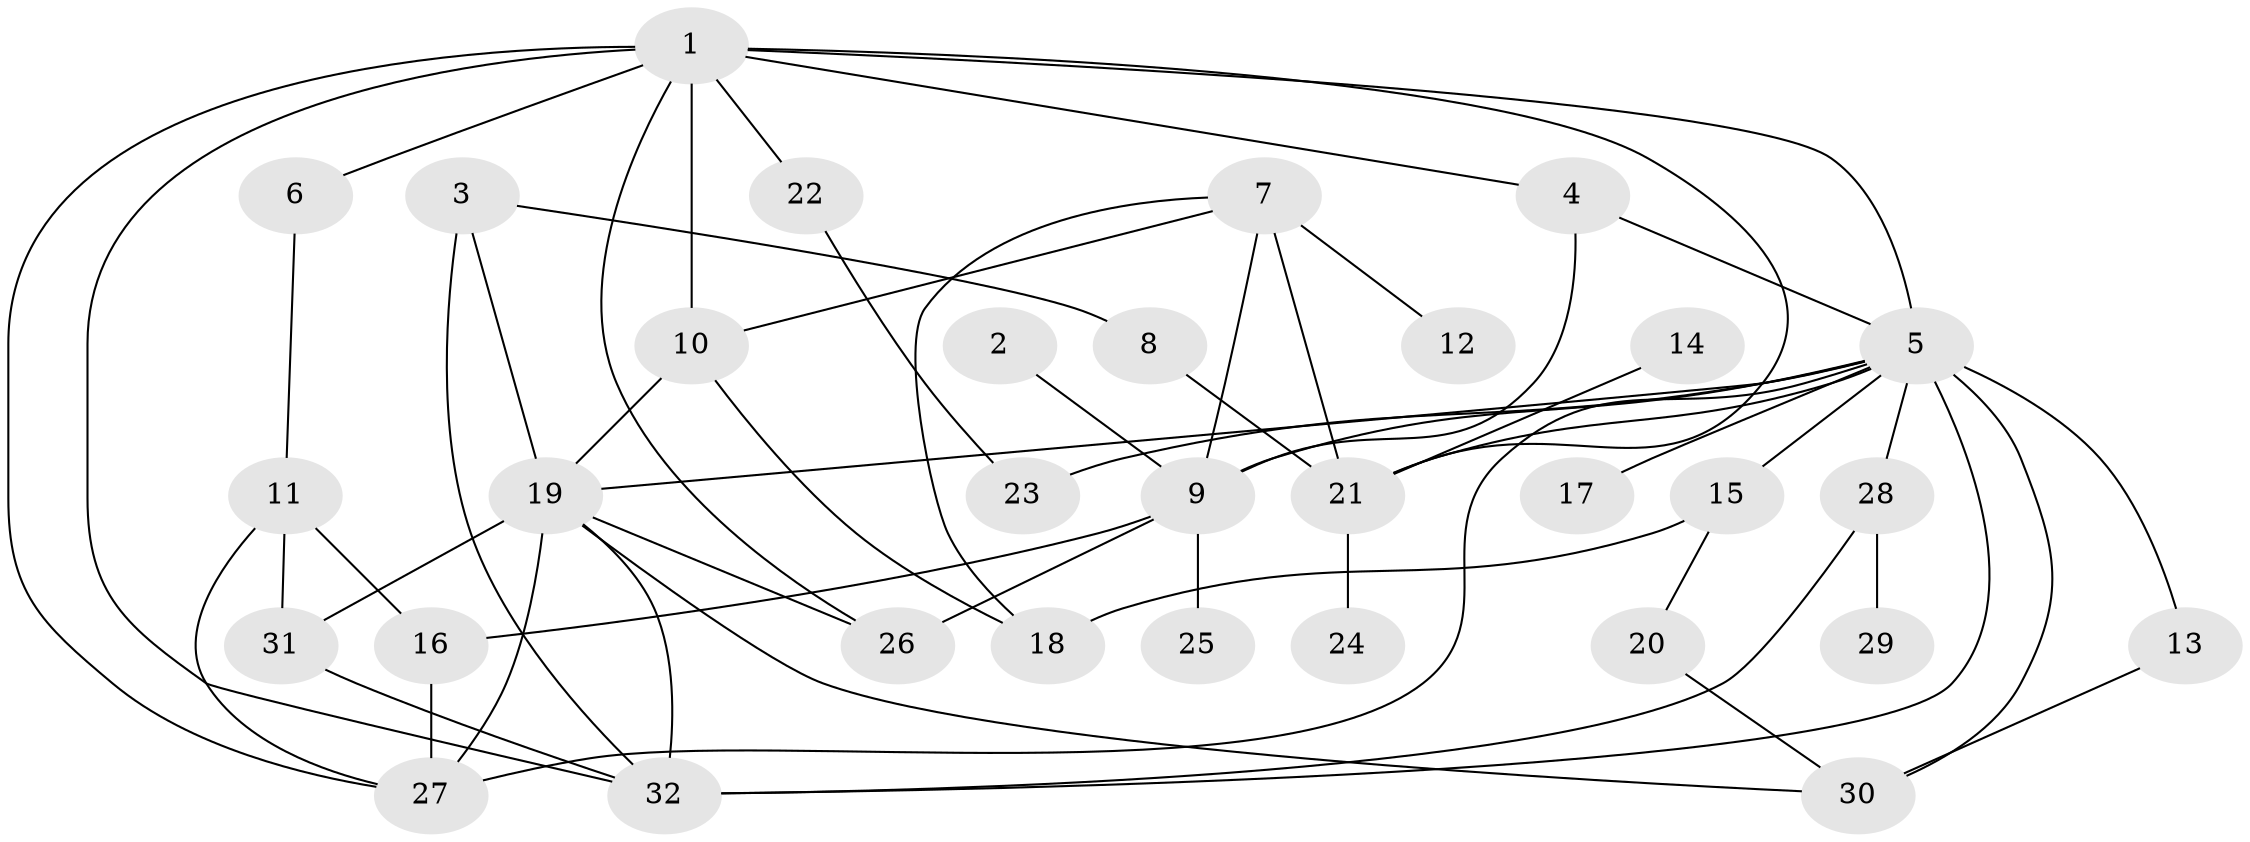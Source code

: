 // original degree distribution, {6: 0.015625, 11: 0.015625, 17: 0.015625, 1: 0.375, 4: 0.078125, 9: 0.015625, 3: 0.1875, 5: 0.078125, 2: 0.171875, 8: 0.015625, 7: 0.03125}
// Generated by graph-tools (version 1.1) at 2025/01/03/09/25 03:01:50]
// undirected, 32 vertices, 57 edges
graph export_dot {
graph [start="1"]
  node [color=gray90,style=filled];
  1;
  2;
  3;
  4;
  5;
  6;
  7;
  8;
  9;
  10;
  11;
  12;
  13;
  14;
  15;
  16;
  17;
  18;
  19;
  20;
  21;
  22;
  23;
  24;
  25;
  26;
  27;
  28;
  29;
  30;
  31;
  32;
  1 -- 4 [weight=1.0];
  1 -- 5 [weight=1.0];
  1 -- 6 [weight=1.0];
  1 -- 10 [weight=1.0];
  1 -- 21 [weight=1.0];
  1 -- 22 [weight=1.0];
  1 -- 26 [weight=1.0];
  1 -- 27 [weight=1.0];
  1 -- 32 [weight=1.0];
  2 -- 9 [weight=1.0];
  3 -- 8 [weight=1.0];
  3 -- 19 [weight=1.0];
  3 -- 32 [weight=1.0];
  4 -- 5 [weight=1.0];
  4 -- 9 [weight=2.0];
  5 -- 9 [weight=2.0];
  5 -- 13 [weight=1.0];
  5 -- 15 [weight=1.0];
  5 -- 17 [weight=1.0];
  5 -- 19 [weight=1.0];
  5 -- 21 [weight=1.0];
  5 -- 23 [weight=1.0];
  5 -- 27 [weight=1.0];
  5 -- 28 [weight=1.0];
  5 -- 30 [weight=1.0];
  5 -- 32 [weight=1.0];
  6 -- 11 [weight=1.0];
  7 -- 9 [weight=1.0];
  7 -- 10 [weight=1.0];
  7 -- 12 [weight=1.0];
  7 -- 18 [weight=1.0];
  7 -- 21 [weight=1.0];
  8 -- 21 [weight=1.0];
  9 -- 16 [weight=1.0];
  9 -- 25 [weight=1.0];
  9 -- 26 [weight=1.0];
  10 -- 18 [weight=1.0];
  10 -- 19 [weight=1.0];
  11 -- 16 [weight=1.0];
  11 -- 27 [weight=1.0];
  11 -- 31 [weight=1.0];
  13 -- 30 [weight=1.0];
  14 -- 21 [weight=1.0];
  15 -- 18 [weight=1.0];
  15 -- 20 [weight=1.0];
  16 -- 27 [weight=1.0];
  19 -- 26 [weight=1.0];
  19 -- 27 [weight=1.0];
  19 -- 30 [weight=1.0];
  19 -- 31 [weight=1.0];
  19 -- 32 [weight=1.0];
  20 -- 30 [weight=1.0];
  21 -- 24 [weight=1.0];
  22 -- 23 [weight=1.0];
  28 -- 29 [weight=1.0];
  28 -- 32 [weight=1.0];
  31 -- 32 [weight=1.0];
}
